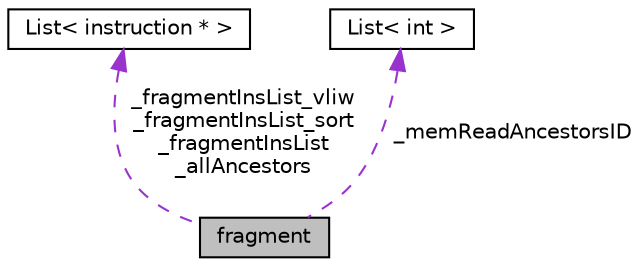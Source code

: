digraph G
{
  edge [fontname="Helvetica",fontsize="10",labelfontname="Helvetica",labelfontsize="10"];
  node [fontname="Helvetica",fontsize="10",shape=record];
  Node1 [label="fragment",height=0.2,width=0.4,color="black", fillcolor="grey75", style="filled" fontcolor="black"];
  Node2 -> Node1 [dir=back,color="darkorchid3",fontsize="10",style="dashed",label="_fragmentInsList_vliw\n_fragmentInsList_sort\n_fragmentInsList\n_allAncestors",fontname="Helvetica"];
  Node2 [label="List\< instruction * \>",height=0.2,width=0.4,color="black", fillcolor="white", style="filled",URL="$classList.html"];
  Node3 -> Node1 [dir=back,color="darkorchid3",fontsize="10",style="dashed",label="_memReadAncestorsID",fontname="Helvetica"];
  Node3 [label="List\< int \>",height=0.2,width=0.4,color="black", fillcolor="white", style="filled",URL="$classList.html"];
}
